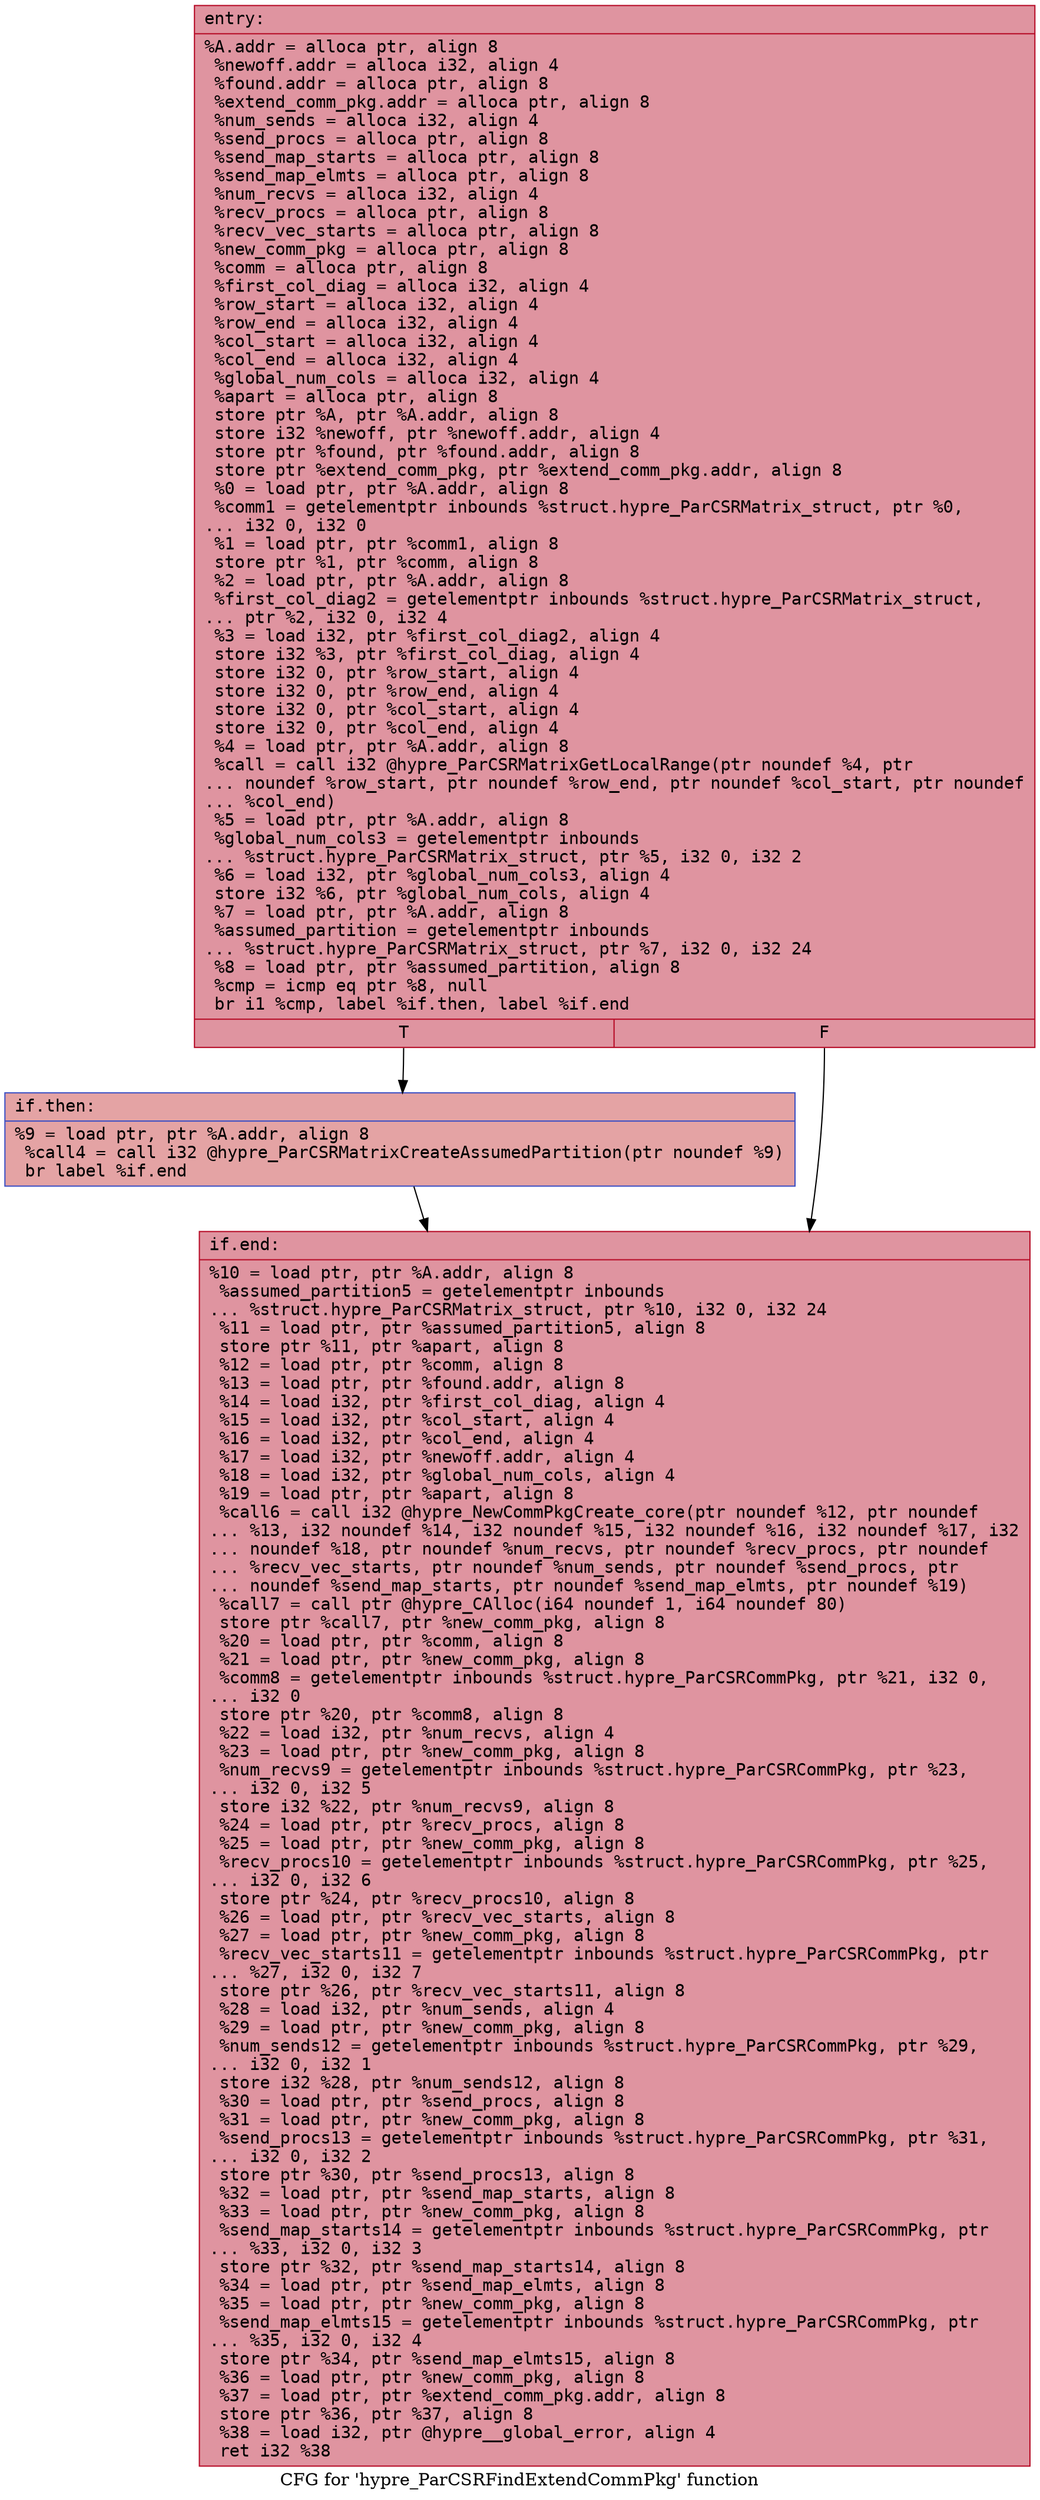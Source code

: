 digraph "CFG for 'hypre_ParCSRFindExtendCommPkg' function" {
	label="CFG for 'hypre_ParCSRFindExtendCommPkg' function";

	Node0x558fa6ff60b0 [shape=record,color="#b70d28ff", style=filled, fillcolor="#b70d2870" fontname="Courier",label="{entry:\l|  %A.addr = alloca ptr, align 8\l  %newoff.addr = alloca i32, align 4\l  %found.addr = alloca ptr, align 8\l  %extend_comm_pkg.addr = alloca ptr, align 8\l  %num_sends = alloca i32, align 4\l  %send_procs = alloca ptr, align 8\l  %send_map_starts = alloca ptr, align 8\l  %send_map_elmts = alloca ptr, align 8\l  %num_recvs = alloca i32, align 4\l  %recv_procs = alloca ptr, align 8\l  %recv_vec_starts = alloca ptr, align 8\l  %new_comm_pkg = alloca ptr, align 8\l  %comm = alloca ptr, align 8\l  %first_col_diag = alloca i32, align 4\l  %row_start = alloca i32, align 4\l  %row_end = alloca i32, align 4\l  %col_start = alloca i32, align 4\l  %col_end = alloca i32, align 4\l  %global_num_cols = alloca i32, align 4\l  %apart = alloca ptr, align 8\l  store ptr %A, ptr %A.addr, align 8\l  store i32 %newoff, ptr %newoff.addr, align 4\l  store ptr %found, ptr %found.addr, align 8\l  store ptr %extend_comm_pkg, ptr %extend_comm_pkg.addr, align 8\l  %0 = load ptr, ptr %A.addr, align 8\l  %comm1 = getelementptr inbounds %struct.hypre_ParCSRMatrix_struct, ptr %0,\l... i32 0, i32 0\l  %1 = load ptr, ptr %comm1, align 8\l  store ptr %1, ptr %comm, align 8\l  %2 = load ptr, ptr %A.addr, align 8\l  %first_col_diag2 = getelementptr inbounds %struct.hypre_ParCSRMatrix_struct,\l... ptr %2, i32 0, i32 4\l  %3 = load i32, ptr %first_col_diag2, align 4\l  store i32 %3, ptr %first_col_diag, align 4\l  store i32 0, ptr %row_start, align 4\l  store i32 0, ptr %row_end, align 4\l  store i32 0, ptr %col_start, align 4\l  store i32 0, ptr %col_end, align 4\l  %4 = load ptr, ptr %A.addr, align 8\l  %call = call i32 @hypre_ParCSRMatrixGetLocalRange(ptr noundef %4, ptr\l... noundef %row_start, ptr noundef %row_end, ptr noundef %col_start, ptr noundef\l... %col_end)\l  %5 = load ptr, ptr %A.addr, align 8\l  %global_num_cols3 = getelementptr inbounds\l... %struct.hypre_ParCSRMatrix_struct, ptr %5, i32 0, i32 2\l  %6 = load i32, ptr %global_num_cols3, align 4\l  store i32 %6, ptr %global_num_cols, align 4\l  %7 = load ptr, ptr %A.addr, align 8\l  %assumed_partition = getelementptr inbounds\l... %struct.hypre_ParCSRMatrix_struct, ptr %7, i32 0, i32 24\l  %8 = load ptr, ptr %assumed_partition, align 8\l  %cmp = icmp eq ptr %8, null\l  br i1 %cmp, label %if.then, label %if.end\l|{<s0>T|<s1>F}}"];
	Node0x558fa6ff60b0:s0 -> Node0x558fa70001e0[tooltip="entry -> if.then\nProbability 37.50%" ];
	Node0x558fa6ff60b0:s1 -> Node0x558fa7000250[tooltip="entry -> if.end\nProbability 62.50%" ];
	Node0x558fa70001e0 [shape=record,color="#3d50c3ff", style=filled, fillcolor="#c32e3170" fontname="Courier",label="{if.then:\l|  %9 = load ptr, ptr %A.addr, align 8\l  %call4 = call i32 @hypre_ParCSRMatrixCreateAssumedPartition(ptr noundef %9)\l  br label %if.end\l}"];
	Node0x558fa70001e0 -> Node0x558fa7000250[tooltip="if.then -> if.end\nProbability 100.00%" ];
	Node0x558fa7000250 [shape=record,color="#b70d28ff", style=filled, fillcolor="#b70d2870" fontname="Courier",label="{if.end:\l|  %10 = load ptr, ptr %A.addr, align 8\l  %assumed_partition5 = getelementptr inbounds\l... %struct.hypre_ParCSRMatrix_struct, ptr %10, i32 0, i32 24\l  %11 = load ptr, ptr %assumed_partition5, align 8\l  store ptr %11, ptr %apart, align 8\l  %12 = load ptr, ptr %comm, align 8\l  %13 = load ptr, ptr %found.addr, align 8\l  %14 = load i32, ptr %first_col_diag, align 4\l  %15 = load i32, ptr %col_start, align 4\l  %16 = load i32, ptr %col_end, align 4\l  %17 = load i32, ptr %newoff.addr, align 4\l  %18 = load i32, ptr %global_num_cols, align 4\l  %19 = load ptr, ptr %apart, align 8\l  %call6 = call i32 @hypre_NewCommPkgCreate_core(ptr noundef %12, ptr noundef\l... %13, i32 noundef %14, i32 noundef %15, i32 noundef %16, i32 noundef %17, i32\l... noundef %18, ptr noundef %num_recvs, ptr noundef %recv_procs, ptr noundef\l... %recv_vec_starts, ptr noundef %num_sends, ptr noundef %send_procs, ptr\l... noundef %send_map_starts, ptr noundef %send_map_elmts, ptr noundef %19)\l  %call7 = call ptr @hypre_CAlloc(i64 noundef 1, i64 noundef 80)\l  store ptr %call7, ptr %new_comm_pkg, align 8\l  %20 = load ptr, ptr %comm, align 8\l  %21 = load ptr, ptr %new_comm_pkg, align 8\l  %comm8 = getelementptr inbounds %struct.hypre_ParCSRCommPkg, ptr %21, i32 0,\l... i32 0\l  store ptr %20, ptr %comm8, align 8\l  %22 = load i32, ptr %num_recvs, align 4\l  %23 = load ptr, ptr %new_comm_pkg, align 8\l  %num_recvs9 = getelementptr inbounds %struct.hypre_ParCSRCommPkg, ptr %23,\l... i32 0, i32 5\l  store i32 %22, ptr %num_recvs9, align 8\l  %24 = load ptr, ptr %recv_procs, align 8\l  %25 = load ptr, ptr %new_comm_pkg, align 8\l  %recv_procs10 = getelementptr inbounds %struct.hypre_ParCSRCommPkg, ptr %25,\l... i32 0, i32 6\l  store ptr %24, ptr %recv_procs10, align 8\l  %26 = load ptr, ptr %recv_vec_starts, align 8\l  %27 = load ptr, ptr %new_comm_pkg, align 8\l  %recv_vec_starts11 = getelementptr inbounds %struct.hypre_ParCSRCommPkg, ptr\l... %27, i32 0, i32 7\l  store ptr %26, ptr %recv_vec_starts11, align 8\l  %28 = load i32, ptr %num_sends, align 4\l  %29 = load ptr, ptr %new_comm_pkg, align 8\l  %num_sends12 = getelementptr inbounds %struct.hypre_ParCSRCommPkg, ptr %29,\l... i32 0, i32 1\l  store i32 %28, ptr %num_sends12, align 8\l  %30 = load ptr, ptr %send_procs, align 8\l  %31 = load ptr, ptr %new_comm_pkg, align 8\l  %send_procs13 = getelementptr inbounds %struct.hypre_ParCSRCommPkg, ptr %31,\l... i32 0, i32 2\l  store ptr %30, ptr %send_procs13, align 8\l  %32 = load ptr, ptr %send_map_starts, align 8\l  %33 = load ptr, ptr %new_comm_pkg, align 8\l  %send_map_starts14 = getelementptr inbounds %struct.hypre_ParCSRCommPkg, ptr\l... %33, i32 0, i32 3\l  store ptr %32, ptr %send_map_starts14, align 8\l  %34 = load ptr, ptr %send_map_elmts, align 8\l  %35 = load ptr, ptr %new_comm_pkg, align 8\l  %send_map_elmts15 = getelementptr inbounds %struct.hypre_ParCSRCommPkg, ptr\l... %35, i32 0, i32 4\l  store ptr %34, ptr %send_map_elmts15, align 8\l  %36 = load ptr, ptr %new_comm_pkg, align 8\l  %37 = load ptr, ptr %extend_comm_pkg.addr, align 8\l  store ptr %36, ptr %37, align 8\l  %38 = load i32, ptr @hypre__global_error, align 4\l  ret i32 %38\l}"];
}
